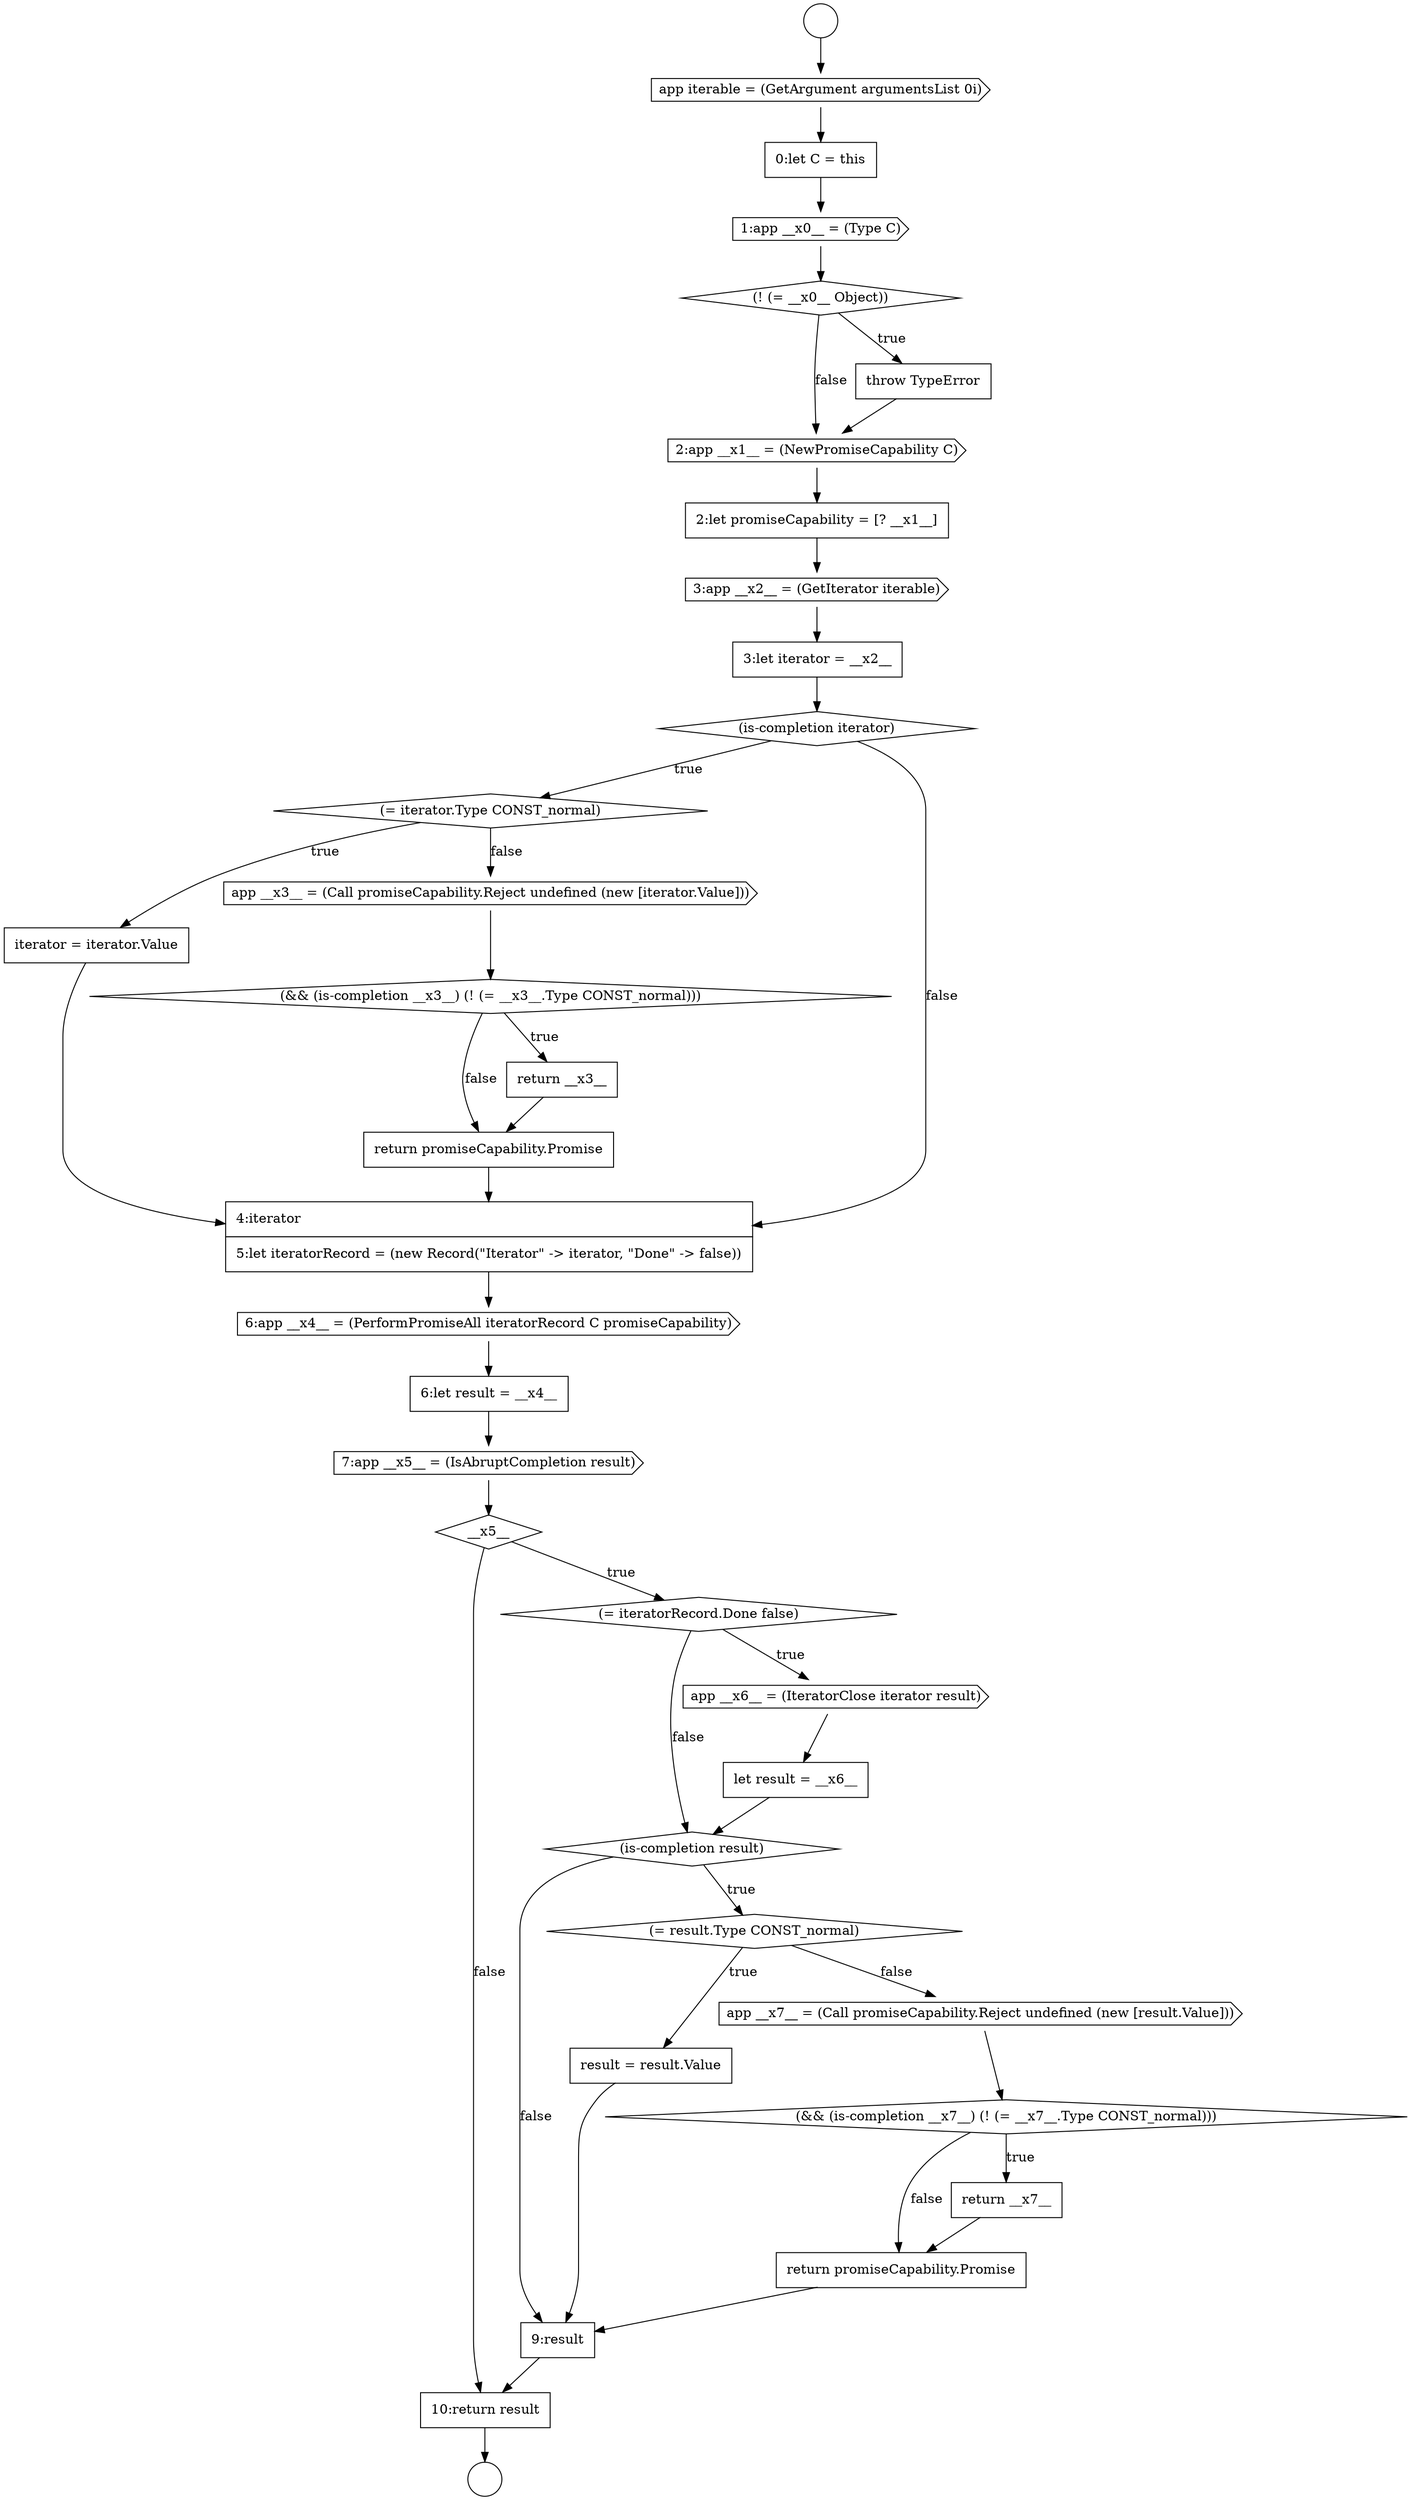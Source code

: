 digraph {
  node15720 [shape=none, margin=0, label=<<font color="black">
    <table border="0" cellborder="1" cellspacing="0" cellpadding="10">
      <tr><td align="left">10:return result</td></tr>
    </table>
  </font>> color="black" fillcolor="white" style=filled]
  node15688 [shape=cds, label=<<font color="black">app iterable = (GetArgument argumentsList 0i)</font>> color="black" fillcolor="white" style=filled]
  node15706 [shape=none, margin=0, label=<<font color="black">
    <table border="0" cellborder="1" cellspacing="0" cellpadding="10">
      <tr><td align="left">6:let result = __x4__</td></tr>
    </table>
  </font>> color="black" fillcolor="white" style=filled]
  node15695 [shape=cds, label=<<font color="black">3:app __x2__ = (GetIterator iterable)</font>> color="black" fillcolor="white" style=filled]
  node15716 [shape=diamond, label=<<font color="black">(&amp;&amp; (is-completion __x7__) (! (= __x7__.Type CONST_normal)))</font>> color="black" fillcolor="white" style=filled]
  node15697 [shape=diamond, label=<<font color="black">(is-completion iterator)</font>> color="black" fillcolor="white" style=filled]
  node15689 [shape=none, margin=0, label=<<font color="black">
    <table border="0" cellborder="1" cellspacing="0" cellpadding="10">
      <tr><td align="left">0:let C = this</td></tr>
    </table>
  </font>> color="black" fillcolor="white" style=filled]
  node15693 [shape=cds, label=<<font color="black">2:app __x1__ = (NewPromiseCapability C)</font>> color="black" fillcolor="white" style=filled]
  node15699 [shape=none, margin=0, label=<<font color="black">
    <table border="0" cellborder="1" cellspacing="0" cellpadding="10">
      <tr><td align="left">iterator = iterator.Value</td></tr>
    </table>
  </font>> color="black" fillcolor="white" style=filled]
  node15698 [shape=diamond, label=<<font color="black">(= iterator.Type CONST_normal)</font>> color="black" fillcolor="white" style=filled]
  node15703 [shape=none, margin=0, label=<<font color="black">
    <table border="0" cellborder="1" cellspacing="0" cellpadding="10">
      <tr><td align="left">return promiseCapability.Promise</td></tr>
    </table>
  </font>> color="black" fillcolor="white" style=filled]
  node15712 [shape=diamond, label=<<font color="black">(is-completion result)</font>> color="black" fillcolor="white" style=filled]
  node15710 [shape=cds, label=<<font color="black">app __x6__ = (IteratorClose iterator result)</font>> color="black" fillcolor="white" style=filled]
  node15691 [shape=diamond, label=<<font color="black">(! (= __x0__ Object))</font>> color="black" fillcolor="white" style=filled]
  node15687 [shape=circle label=" " color="black" fillcolor="white" style=filled]
  node15692 [shape=none, margin=0, label=<<font color="black">
    <table border="0" cellborder="1" cellspacing="0" cellpadding="10">
      <tr><td align="left">throw TypeError</td></tr>
    </table>
  </font>> color="black" fillcolor="white" style=filled]
  node15719 [shape=none, margin=0, label=<<font color="black">
    <table border="0" cellborder="1" cellspacing="0" cellpadding="10">
      <tr><td align="left">9:result</td></tr>
    </table>
  </font>> color="black" fillcolor="white" style=filled]
  node15702 [shape=none, margin=0, label=<<font color="black">
    <table border="0" cellborder="1" cellspacing="0" cellpadding="10">
      <tr><td align="left">return __x3__</td></tr>
    </table>
  </font>> color="black" fillcolor="white" style=filled]
  node15714 [shape=none, margin=0, label=<<font color="black">
    <table border="0" cellborder="1" cellspacing="0" cellpadding="10">
      <tr><td align="left">result = result.Value</td></tr>
    </table>
  </font>> color="black" fillcolor="white" style=filled]
  node15707 [shape=cds, label=<<font color="black">7:app __x5__ = (IsAbruptCompletion result)</font>> color="black" fillcolor="white" style=filled]
  node15715 [shape=cds, label=<<font color="black">app __x7__ = (Call promiseCapability.Reject undefined (new [result.Value]))</font>> color="black" fillcolor="white" style=filled]
  node15696 [shape=none, margin=0, label=<<font color="black">
    <table border="0" cellborder="1" cellspacing="0" cellpadding="10">
      <tr><td align="left">3:let iterator = __x2__</td></tr>
    </table>
  </font>> color="black" fillcolor="white" style=filled]
  node15718 [shape=none, margin=0, label=<<font color="black">
    <table border="0" cellborder="1" cellspacing="0" cellpadding="10">
      <tr><td align="left">return promiseCapability.Promise</td></tr>
    </table>
  </font>> color="black" fillcolor="white" style=filled]
  node15708 [shape=diamond, label=<<font color="black">__x5__</font>> color="black" fillcolor="white" style=filled]
  node15700 [shape=cds, label=<<font color="black">app __x3__ = (Call promiseCapability.Reject undefined (new [iterator.Value]))</font>> color="black" fillcolor="white" style=filled]
  node15701 [shape=diamond, label=<<font color="black">(&amp;&amp; (is-completion __x3__) (! (= __x3__.Type CONST_normal)))</font>> color="black" fillcolor="white" style=filled]
  node15686 [shape=circle label=" " color="black" fillcolor="white" style=filled]
  node15713 [shape=diamond, label=<<font color="black">(= result.Type CONST_normal)</font>> color="black" fillcolor="white" style=filled]
  node15704 [shape=none, margin=0, label=<<font color="black">
    <table border="0" cellborder="1" cellspacing="0" cellpadding="10">
      <tr><td align="left">4:iterator</td></tr>
      <tr><td align="left">5:let iteratorRecord = (new Record(&quot;Iterator&quot; -&gt; iterator, &quot;Done&quot; -&gt; false))</td></tr>
    </table>
  </font>> color="black" fillcolor="white" style=filled]
  node15717 [shape=none, margin=0, label=<<font color="black">
    <table border="0" cellborder="1" cellspacing="0" cellpadding="10">
      <tr><td align="left">return __x7__</td></tr>
    </table>
  </font>> color="black" fillcolor="white" style=filled]
  node15705 [shape=cds, label=<<font color="black">6:app __x4__ = (PerformPromiseAll iteratorRecord C promiseCapability)</font>> color="black" fillcolor="white" style=filled]
  node15690 [shape=cds, label=<<font color="black">1:app __x0__ = (Type C)</font>> color="black" fillcolor="white" style=filled]
  node15694 [shape=none, margin=0, label=<<font color="black">
    <table border="0" cellborder="1" cellspacing="0" cellpadding="10">
      <tr><td align="left">2:let promiseCapability = [? __x1__]</td></tr>
    </table>
  </font>> color="black" fillcolor="white" style=filled]
  node15711 [shape=none, margin=0, label=<<font color="black">
    <table border="0" cellborder="1" cellspacing="0" cellpadding="10">
      <tr><td align="left">let result = __x6__</td></tr>
    </table>
  </font>> color="black" fillcolor="white" style=filled]
  node15709 [shape=diamond, label=<<font color="black">(= iteratorRecord.Done false)</font>> color="black" fillcolor="white" style=filled]
  node15700 -> node15701 [ color="black"]
  node15689 -> node15690 [ color="black"]
  node15696 -> node15697 [ color="black"]
  node15690 -> node15691 [ color="black"]
  node15698 -> node15699 [label=<<font color="black">true</font>> color="black"]
  node15698 -> node15700 [label=<<font color="black">false</font>> color="black"]
  node15708 -> node15709 [label=<<font color="black">true</font>> color="black"]
  node15708 -> node15720 [label=<<font color="black">false</font>> color="black"]
  node15702 -> node15703 [ color="black"]
  node15703 -> node15704 [ color="black"]
  node15699 -> node15704 [ color="black"]
  node15688 -> node15689 [ color="black"]
  node15716 -> node15717 [label=<<font color="black">true</font>> color="black"]
  node15716 -> node15718 [label=<<font color="black">false</font>> color="black"]
  node15711 -> node15712 [ color="black"]
  node15705 -> node15706 [ color="black"]
  node15706 -> node15707 [ color="black"]
  node15704 -> node15705 [ color="black"]
  node15719 -> node15720 [ color="black"]
  node15714 -> node15719 [ color="black"]
  node15709 -> node15710 [label=<<font color="black">true</font>> color="black"]
  node15709 -> node15712 [label=<<font color="black">false</font>> color="black"]
  node15686 -> node15688 [ color="black"]
  node15720 -> node15687 [ color="black"]
  node15697 -> node15698 [label=<<font color="black">true</font>> color="black"]
  node15697 -> node15704 [label=<<font color="black">false</font>> color="black"]
  node15694 -> node15695 [ color="black"]
  node15692 -> node15693 [ color="black"]
  node15695 -> node15696 [ color="black"]
  node15718 -> node15719 [ color="black"]
  node15691 -> node15692 [label=<<font color="black">true</font>> color="black"]
  node15691 -> node15693 [label=<<font color="black">false</font>> color="black"]
  node15717 -> node15718 [ color="black"]
  node15715 -> node15716 [ color="black"]
  node15701 -> node15702 [label=<<font color="black">true</font>> color="black"]
  node15701 -> node15703 [label=<<font color="black">false</font>> color="black"]
  node15693 -> node15694 [ color="black"]
  node15707 -> node15708 [ color="black"]
  node15712 -> node15713 [label=<<font color="black">true</font>> color="black"]
  node15712 -> node15719 [label=<<font color="black">false</font>> color="black"]
  node15713 -> node15714 [label=<<font color="black">true</font>> color="black"]
  node15713 -> node15715 [label=<<font color="black">false</font>> color="black"]
  node15710 -> node15711 [ color="black"]
}
